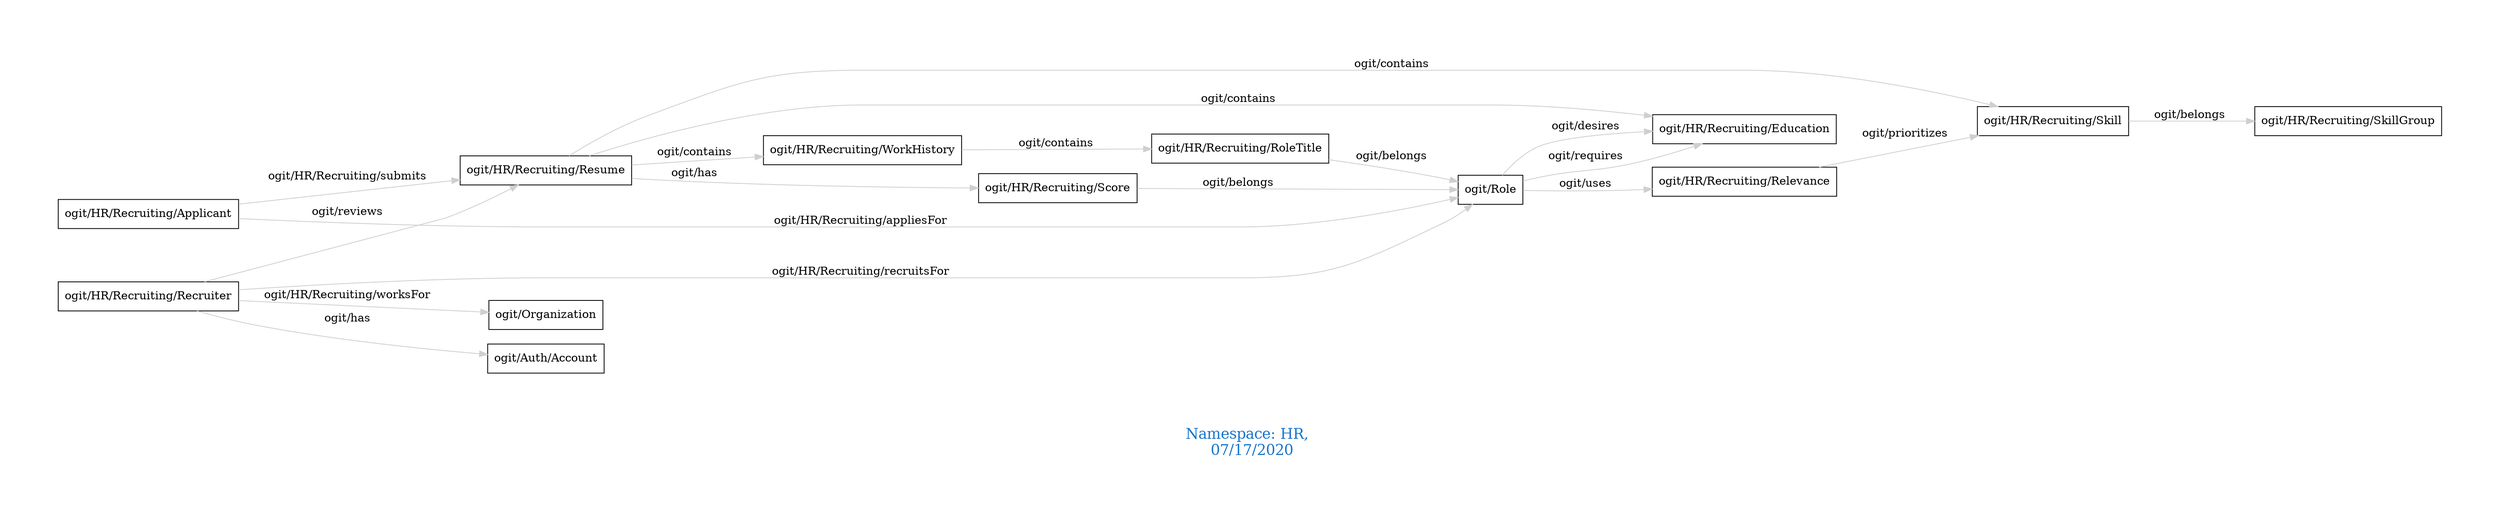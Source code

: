 digraph OGIT_ontology {
 graph [ rankdir= LR,pad=1 
fontsize = 18,
fontcolor= dodgerblue3,label = "\n\n\nNamespace: HR, \n 07/17/2020"];
node[shape=polygon];
edge [  color="gray81"];

   "ogit/HR/Recruiting/Applicant" -> "ogit/HR/Recruiting/Resume" [label="   ogit/HR/Recruiting/submits    "];
   "ogit/HR/Recruiting/Resume" -> "ogit/HR/Recruiting/Skill" [label="   ogit/contains    "];
   "ogit/HR/Recruiting/Resume" -> "ogit/HR/Recruiting/Education" [label="   ogit/contains    "];
   "ogit/HR/Recruiting/Resume" -> "ogit/HR/Recruiting/WorkHistory" [label="   ogit/contains    "];
   "ogit/HR/Recruiting/WorkHistory" -> "ogit/HR/Recruiting/RoleTitle" [label="   ogit/contains    "];
   "ogit/Role" -> "ogit/HR/Recruiting/Education" [label="   ogit/desires    "];
   "ogit/HR/Recruiting/Relevance" -> "ogit/HR/Recruiting/Skill" [label="   ogit/prioritizes    "];
   "ogit/HR/Recruiting/Recruiter" -> "ogit/Role" [label="   ogit/HR/Recruiting/recruitsFor    "];
   "ogit/HR/Recruiting/Recruiter" -> "ogit/Organization" [label="   ogit/HR/Recruiting/worksFor    "];
   "ogit/Role" -> "ogit/HR/Recruiting/Education" [label="   ogit/requires    "];
   "ogit/HR/Recruiting/Applicant" -> "ogit/Role" [label="   ogit/HR/Recruiting/appliesFor    "];
   "ogit/HR/Recruiting/Recruiter" -> "ogit/HR/Recruiting/Resume" [label="   ogit/reviews    "];
   "ogit/HR/Recruiting/RoleTitle" -> "ogit/Role" [label="   ogit/belongs    "];
   "ogit/HR/Recruiting/Score" -> "ogit/Role" [label="   ogit/belongs    "];
   "ogit/HR/Recruiting/Skill" -> "ogit/HR/Recruiting/SkillGroup" [label="   ogit/belongs    "];
   "ogit/Role" -> "ogit/HR/Recruiting/Relevance" [label="   ogit/uses    "];
   "ogit/HR/Recruiting/Recruiter" -> "ogit/Auth/Account" [label="   ogit/has    "];
   "ogit/HR/Recruiting/Resume" -> "ogit/HR/Recruiting/Score" [label="   ogit/has    "];
}
